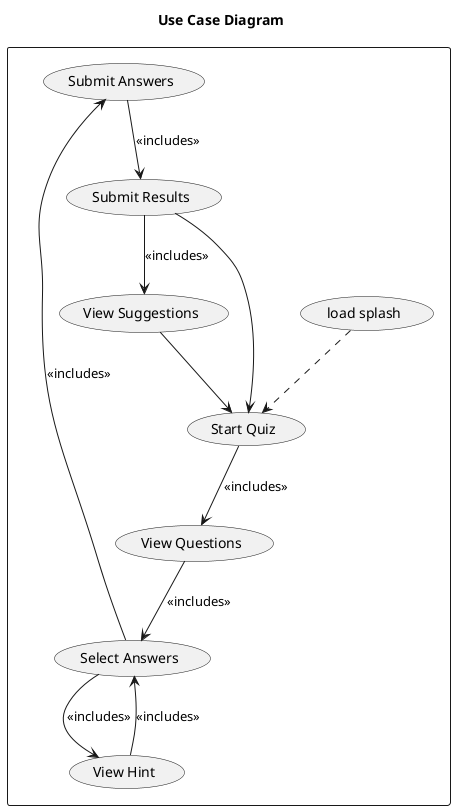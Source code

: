 @startuml
title Use Case Diagram

rectangle {
usecase "Start Quiz" as UC1
usecase "View Questions" as UC2
usecase "Select Answers" as UC3
usecase "Submit Answers" as UC5
usecase "Submit Results" as UC6
usecase "View Suggestions" as UC7
usecase "View Hint" as UC8

(load splash) ..> UC1
UC1 -->UC2: <<includes>>
UC2 --> UC3: <<includes>>
UC5 <-- UC3: <<includes>>
UC6 --> UC1
UC5 --> UC6: <<includes>>
UC6 --> UC7: <<includes>>
UC3 -> UC8: <<includes>>
UC8 --> UC3: <<includes>>
UC7 --> UC1
}
@enduml